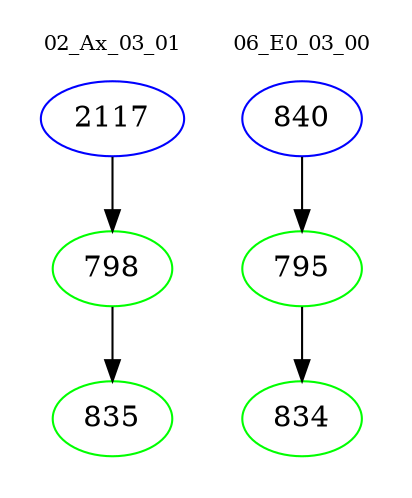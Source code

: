 digraph{
subgraph cluster_0 {
color = white
label = "02_Ax_03_01";
fontsize=10;
T0_2117 [label="2117", color="blue"]
T0_2117 -> T0_798 [color="black"]
T0_798 [label="798", color="green"]
T0_798 -> T0_835 [color="black"]
T0_835 [label="835", color="green"]
}
subgraph cluster_1 {
color = white
label = "06_E0_03_00";
fontsize=10;
T1_840 [label="840", color="blue"]
T1_840 -> T1_795 [color="black"]
T1_795 [label="795", color="green"]
T1_795 -> T1_834 [color="black"]
T1_834 [label="834", color="green"]
}
}
